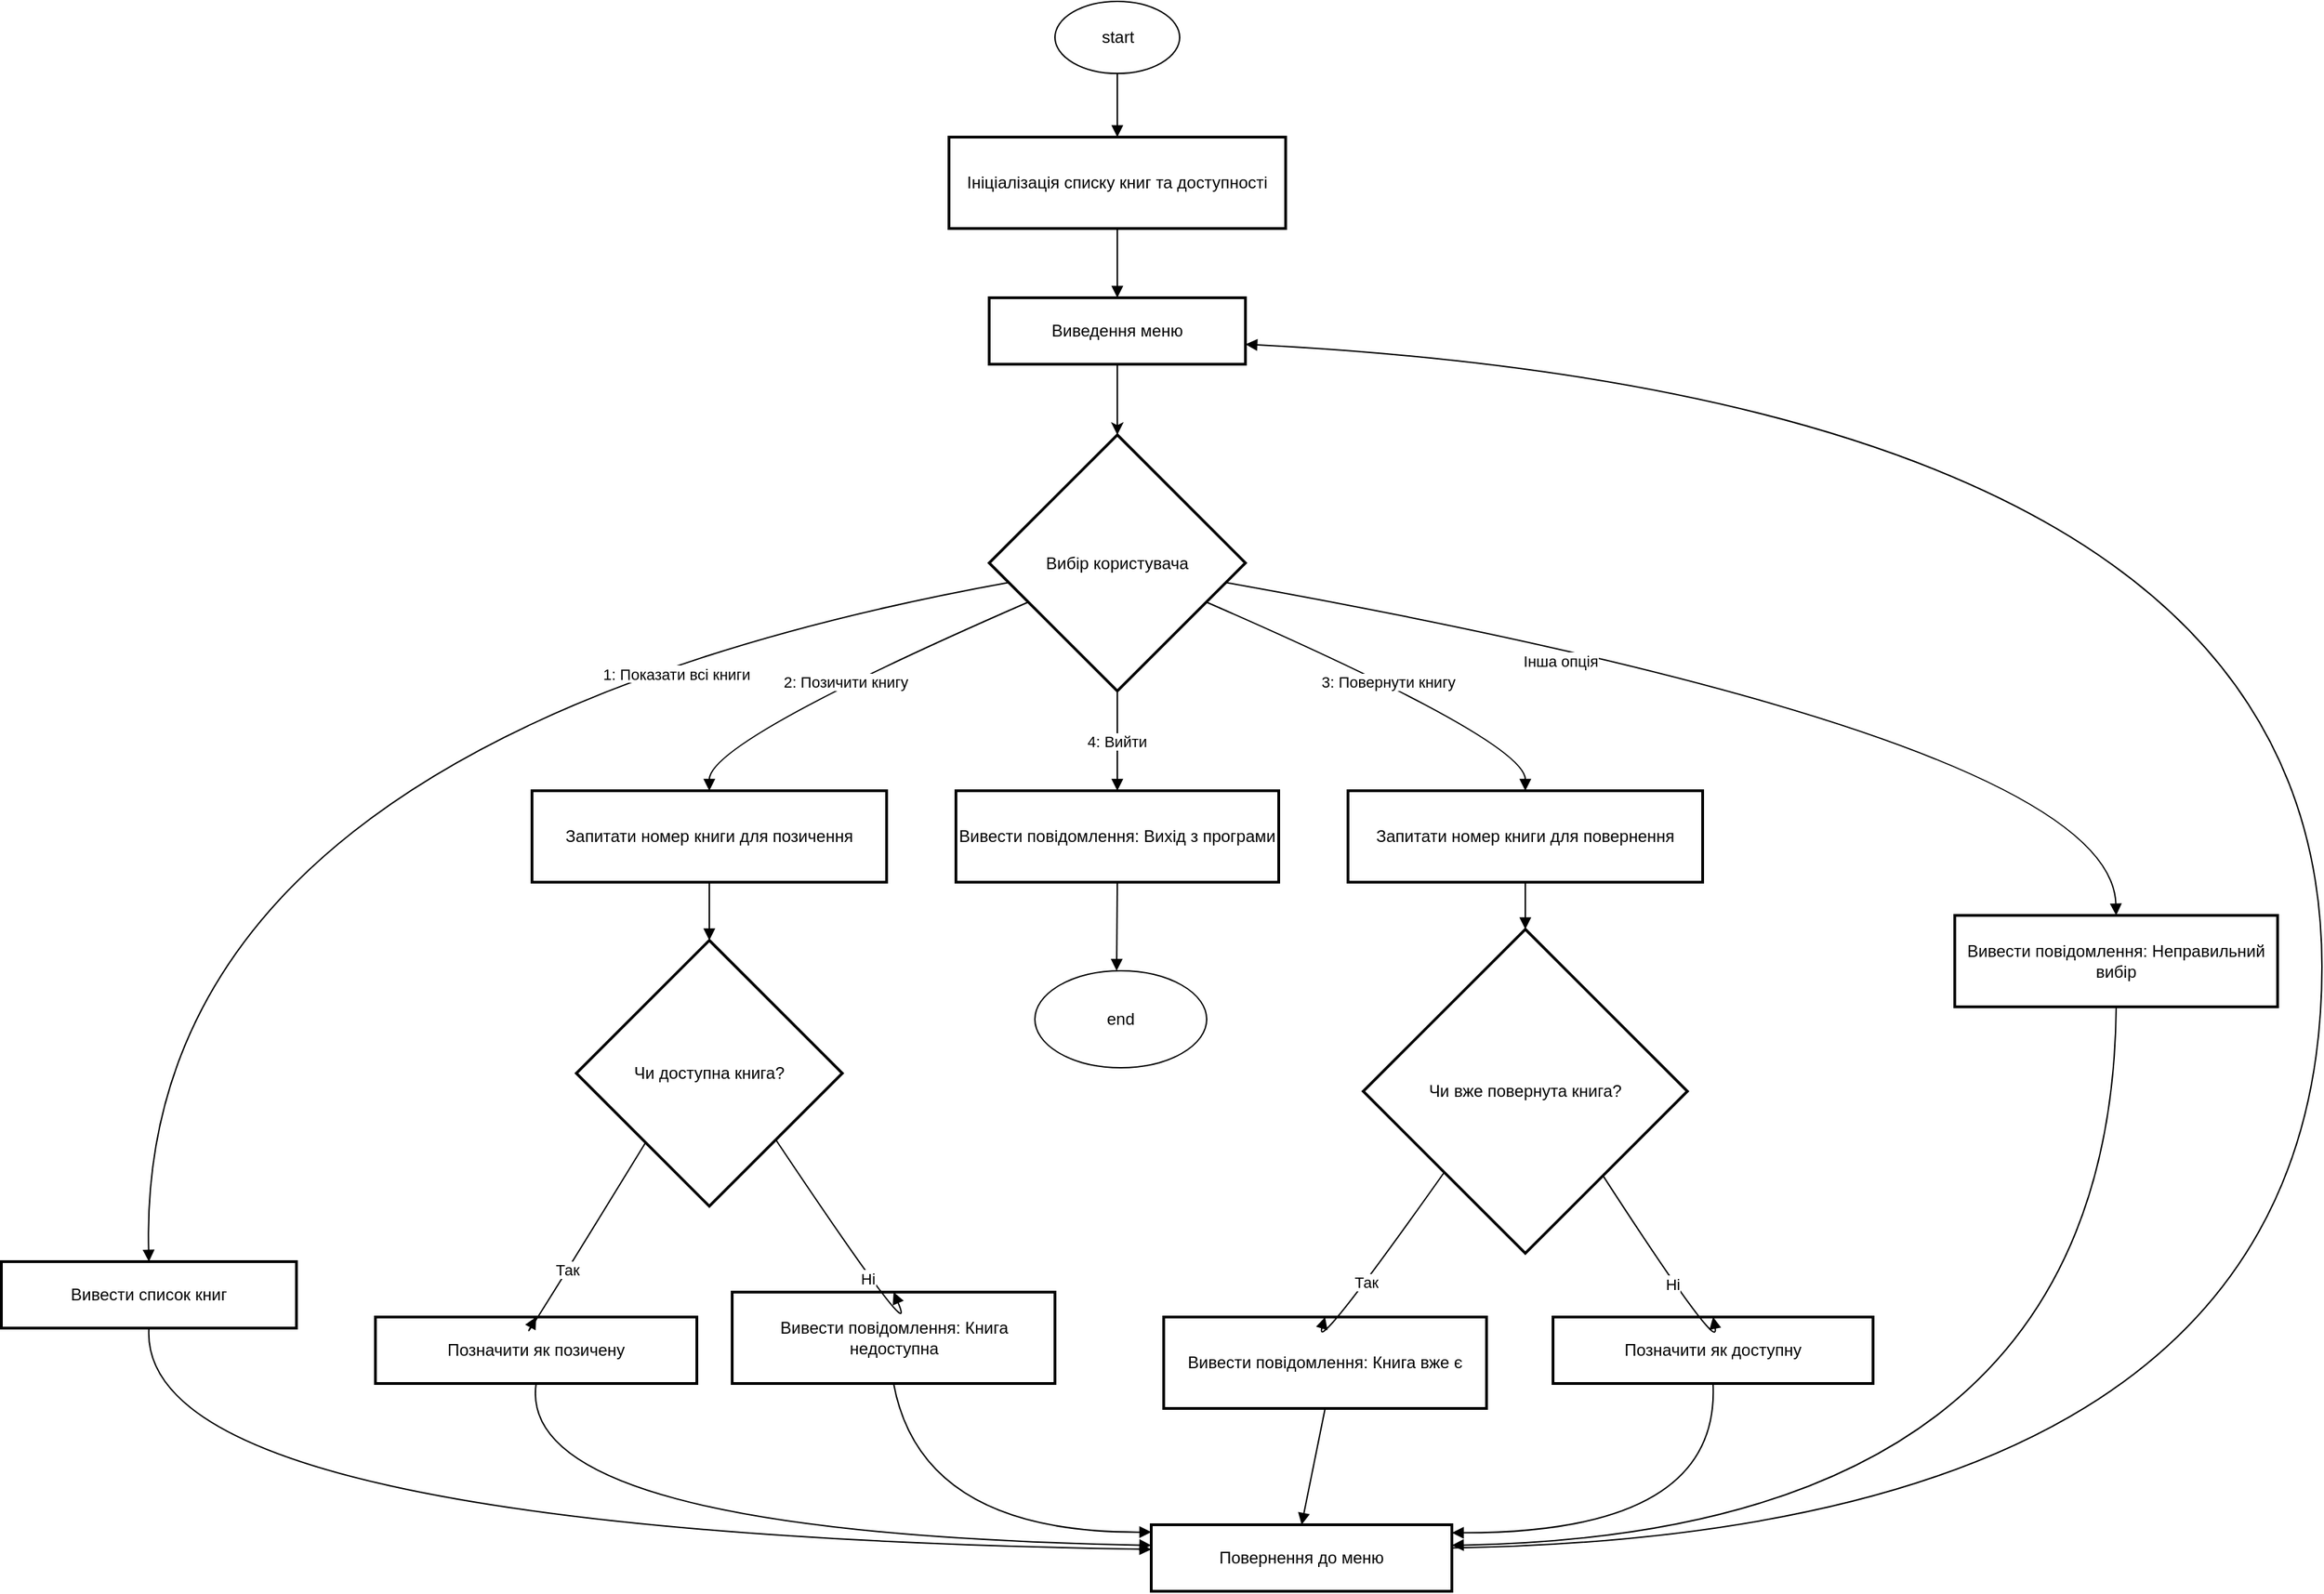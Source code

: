 <mxfile version="24.8.6">
  <diagram name="Page-1" id="2KT5KhoN0WrFs7F1kOKD">
    <mxGraphModel dx="2633" dy="1096" grid="1" gridSize="10" guides="1" tooltips="1" connect="1" arrows="1" fold="1" page="1" pageScale="1" pageWidth="1169" pageHeight="827" math="0" shadow="0">
      <root>
        <mxCell id="0" />
        <mxCell id="1" parent="0" />
        <mxCell id="aaKhnQfu2FWIcfCH-mZ6-2" value="Ініціалізація списку книг та доступності" style="whiteSpace=wrap;strokeWidth=2;" vertex="1" parent="1">
          <mxGeometry x="714" y="118" width="243" height="66" as="geometry" />
        </mxCell>
        <mxCell id="aaKhnQfu2FWIcfCH-mZ6-41" value="" style="edgeStyle=orthogonalEdgeStyle;rounded=0;orthogonalLoop=1;jettySize=auto;html=1;" edge="1" parent="1" source="aaKhnQfu2FWIcfCH-mZ6-3" target="aaKhnQfu2FWIcfCH-mZ6-4">
          <mxGeometry relative="1" as="geometry" />
        </mxCell>
        <mxCell id="aaKhnQfu2FWIcfCH-mZ6-3" value="Виведення меню" style="whiteSpace=wrap;strokeWidth=2;" vertex="1" parent="1">
          <mxGeometry x="743" y="234" width="185" height="48" as="geometry" />
        </mxCell>
        <mxCell id="aaKhnQfu2FWIcfCH-mZ6-4" value="Вибір користувача" style="rhombus;strokeWidth=2;whiteSpace=wrap;" vertex="1" parent="1">
          <mxGeometry x="743" y="333" width="185" height="185" as="geometry" />
        </mxCell>
        <mxCell id="aaKhnQfu2FWIcfCH-mZ6-5" value="Вивести список книг" style="whiteSpace=wrap;strokeWidth=2;" vertex="1" parent="1">
          <mxGeometry x="30" y="930" width="213" height="48" as="geometry" />
        </mxCell>
        <mxCell id="aaKhnQfu2FWIcfCH-mZ6-6" value="Повернення до меню" style="whiteSpace=wrap;strokeWidth=2;" vertex="1" parent="1">
          <mxGeometry x="860" y="1120" width="217" height="48" as="geometry" />
        </mxCell>
        <mxCell id="aaKhnQfu2FWIcfCH-mZ6-7" value="Запитати номер книги для позичення" style="whiteSpace=wrap;strokeWidth=2;" vertex="1" parent="1">
          <mxGeometry x="413" y="590" width="256" height="66" as="geometry" />
        </mxCell>
        <mxCell id="aaKhnQfu2FWIcfCH-mZ6-8" value="Чи доступна книга?" style="rhombus;strokeWidth=2;whiteSpace=wrap;" vertex="1" parent="1">
          <mxGeometry x="445" y="698" width="192" height="192" as="geometry" />
        </mxCell>
        <mxCell id="aaKhnQfu2FWIcfCH-mZ6-9" value="Позначити як позичену" style="whiteSpace=wrap;strokeWidth=2;" vertex="1" parent="1">
          <mxGeometry x="300" y="970" width="232" height="48" as="geometry" />
        </mxCell>
        <mxCell id="aaKhnQfu2FWIcfCH-mZ6-10" value="Вивести повідомлення: Книга недоступна" style="whiteSpace=wrap;strokeWidth=2;" vertex="1" parent="1">
          <mxGeometry x="557.5" y="952" width="233" height="66" as="geometry" />
        </mxCell>
        <mxCell id="aaKhnQfu2FWIcfCH-mZ6-11" value="Запитати номер книги для повернення" style="whiteSpace=wrap;strokeWidth=2;" vertex="1" parent="1">
          <mxGeometry x="1002" y="590" width="256" height="66" as="geometry" />
        </mxCell>
        <mxCell id="aaKhnQfu2FWIcfCH-mZ6-12" value="Чи вже повернута книга?" style="rhombus;strokeWidth=2;whiteSpace=wrap;" vertex="1" parent="1">
          <mxGeometry x="1013" y="690" width="234" height="234" as="geometry" />
        </mxCell>
        <mxCell id="aaKhnQfu2FWIcfCH-mZ6-13" value="Вивести повідомлення: Книга вже є" style="whiteSpace=wrap;strokeWidth=2;" vertex="1" parent="1">
          <mxGeometry x="869" y="970" width="233" height="66" as="geometry" />
        </mxCell>
        <mxCell id="aaKhnQfu2FWIcfCH-mZ6-14" value="Позначити як доступну" style="whiteSpace=wrap;strokeWidth=2;" vertex="1" parent="1">
          <mxGeometry x="1150" y="970" width="231" height="48" as="geometry" />
        </mxCell>
        <mxCell id="aaKhnQfu2FWIcfCH-mZ6-15" value="Вивести повідомлення: Вихід з програми" style="whiteSpace=wrap;strokeWidth=2;" vertex="1" parent="1">
          <mxGeometry x="719" y="590" width="233" height="66" as="geometry" />
        </mxCell>
        <mxCell id="aaKhnQfu2FWIcfCH-mZ6-17" value="Вивести повідомлення: Неправильний вибір" style="whiteSpace=wrap;strokeWidth=2;" vertex="1" parent="1">
          <mxGeometry x="1440" y="680" width="233" height="66" as="geometry" />
        </mxCell>
        <mxCell id="aaKhnQfu2FWIcfCH-mZ6-18" value="" style="curved=1;startArrow=none;endArrow=block;exitX=0.5;exitY=1.01;entryX=0.5;entryY=0.01;rounded=0;" edge="1" parent="1" target="aaKhnQfu2FWIcfCH-mZ6-2">
          <mxGeometry relative="1" as="geometry">
            <Array as="points" />
            <mxPoint x="835.5" y="68" as="sourcePoint" />
          </mxGeometry>
        </mxCell>
        <mxCell id="aaKhnQfu2FWIcfCH-mZ6-19" value="" style="curved=1;startArrow=none;endArrow=block;exitX=0.5;exitY=1.01;entryX=0.5;entryY=0.01;rounded=0;" edge="1" parent="1" source="aaKhnQfu2FWIcfCH-mZ6-2" target="aaKhnQfu2FWIcfCH-mZ6-3">
          <mxGeometry relative="1" as="geometry">
            <Array as="points" />
          </mxGeometry>
        </mxCell>
        <mxCell id="aaKhnQfu2FWIcfCH-mZ6-21" value="1: Показати всі книги" style="curved=1;startArrow=none;endArrow=block;exitX=0;exitY=0.59;entryX=0.5;entryY=-0.01;rounded=0;" edge="1" parent="1" source="aaKhnQfu2FWIcfCH-mZ6-4" target="aaKhnQfu2FWIcfCH-mZ6-5">
          <mxGeometry x="-0.513" y="22" relative="1" as="geometry">
            <Array as="points">
              <mxPoint x="127" y="554" />
            </Array>
            <mxPoint as="offset" />
          </mxGeometry>
        </mxCell>
        <mxCell id="aaKhnQfu2FWIcfCH-mZ6-22" value="" style="curved=1;startArrow=none;endArrow=block;exitX=0.5;exitY=1;entryX=0;entryY=0.37;rounded=0;" edge="1" parent="1" source="aaKhnQfu2FWIcfCH-mZ6-5" target="aaKhnQfu2FWIcfCH-mZ6-6">
          <mxGeometry relative="1" as="geometry">
            <Array as="points">
              <mxPoint x="127" y="1126" />
            </Array>
          </mxGeometry>
        </mxCell>
        <mxCell id="aaKhnQfu2FWIcfCH-mZ6-23" value="2: Позичити книгу" style="curved=1;startArrow=none;endArrow=block;exitX=0;exitY=0.72;entryX=0.5;entryY=0;rounded=0;" edge="1" parent="1" source="aaKhnQfu2FWIcfCH-mZ6-4" target="aaKhnQfu2FWIcfCH-mZ6-7">
          <mxGeometry relative="1" as="geometry">
            <Array as="points">
              <mxPoint x="541" y="554" />
            </Array>
          </mxGeometry>
        </mxCell>
        <mxCell id="aaKhnQfu2FWIcfCH-mZ6-24" value="" style="curved=1;startArrow=none;endArrow=block;exitX=0.5;exitY=1;entryX=0.5;entryY=0;rounded=0;" edge="1" parent="1" source="aaKhnQfu2FWIcfCH-mZ6-7" target="aaKhnQfu2FWIcfCH-mZ6-8">
          <mxGeometry relative="1" as="geometry">
            <Array as="points" />
          </mxGeometry>
        </mxCell>
        <mxCell id="aaKhnQfu2FWIcfCH-mZ6-25" value="Так" style="curved=1;startArrow=none;endArrow=block;exitX=0.04;exitY=1;entryX=0.5;entryY=-0.01;rounded=0;" edge="1" parent="1" source="aaKhnQfu2FWIcfCH-mZ6-8" target="aaKhnQfu2FWIcfCH-mZ6-9">
          <mxGeometry relative="1" as="geometry">
            <Array as="points">
              <mxPoint x="400" y="999" />
            </Array>
          </mxGeometry>
        </mxCell>
        <mxCell id="aaKhnQfu2FWIcfCH-mZ6-26" value="Ні" style="curved=1;startArrow=none;endArrow=block;exitX=1;exitY=1;entryX=0.5;entryY=0;rounded=0;" edge="1" parent="1" source="aaKhnQfu2FWIcfCH-mZ6-8" target="aaKhnQfu2FWIcfCH-mZ6-10">
          <mxGeometry relative="1" as="geometry">
            <Array as="points">
              <mxPoint x="694" y="999" />
            </Array>
          </mxGeometry>
        </mxCell>
        <mxCell id="aaKhnQfu2FWIcfCH-mZ6-27" value="" style="curved=1;startArrow=none;endArrow=block;exitX=0.5;exitY=1;entryX=0;entryY=0.31;rounded=0;" edge="1" parent="1" source="aaKhnQfu2FWIcfCH-mZ6-9" target="aaKhnQfu2FWIcfCH-mZ6-6">
          <mxGeometry relative="1" as="geometry">
            <Array as="points">
              <mxPoint x="400" y="1126" />
            </Array>
          </mxGeometry>
        </mxCell>
        <mxCell id="aaKhnQfu2FWIcfCH-mZ6-28" value="" style="curved=1;startArrow=none;endArrow=block;exitX=0.5;exitY=1;entryX=0;entryY=0.11;rounded=0;" edge="1" parent="1" source="aaKhnQfu2FWIcfCH-mZ6-10" target="aaKhnQfu2FWIcfCH-mZ6-6">
          <mxGeometry relative="1" as="geometry">
            <Array as="points">
              <mxPoint x="694" y="1126" />
            </Array>
          </mxGeometry>
        </mxCell>
        <mxCell id="aaKhnQfu2FWIcfCH-mZ6-29" value="3: Повернути книгу" style="curved=1;startArrow=none;endArrow=block;exitX=1;exitY=0.72;entryX=0.5;entryY=0;rounded=0;" edge="1" parent="1" source="aaKhnQfu2FWIcfCH-mZ6-4" target="aaKhnQfu2FWIcfCH-mZ6-11">
          <mxGeometry relative="1" as="geometry">
            <Array as="points">
              <mxPoint x="1130" y="554" />
            </Array>
          </mxGeometry>
        </mxCell>
        <mxCell id="aaKhnQfu2FWIcfCH-mZ6-30" value="" style="curved=1;startArrow=none;endArrow=block;exitX=0.5;exitY=1;entryX=0.5;entryY=0;rounded=0;" edge="1" parent="1" source="aaKhnQfu2FWIcfCH-mZ6-11" target="aaKhnQfu2FWIcfCH-mZ6-12">
          <mxGeometry relative="1" as="geometry">
            <Array as="points" />
          </mxGeometry>
        </mxCell>
        <mxCell id="aaKhnQfu2FWIcfCH-mZ6-31" value="Так" style="curved=1;startArrow=none;endArrow=block;exitX=0;exitY=1;entryX=0.5;entryY=0;rounded=0;" edge="1" parent="1" source="aaKhnQfu2FWIcfCH-mZ6-12" target="aaKhnQfu2FWIcfCH-mZ6-13">
          <mxGeometry relative="1" as="geometry">
            <Array as="points">
              <mxPoint x="977" y="999" />
            </Array>
          </mxGeometry>
        </mxCell>
        <mxCell id="aaKhnQfu2FWIcfCH-mZ6-32" value="Ні" style="curved=1;startArrow=none;endArrow=block;exitX=0.96;exitY=1;entryX=0.5;entryY=-0.01;rounded=0;" edge="1" parent="1" source="aaKhnQfu2FWIcfCH-mZ6-12" target="aaKhnQfu2FWIcfCH-mZ6-14">
          <mxGeometry relative="1" as="geometry">
            <Array as="points">
              <mxPoint x="1271" y="999" />
            </Array>
          </mxGeometry>
        </mxCell>
        <mxCell id="aaKhnQfu2FWIcfCH-mZ6-33" value="" style="curved=1;startArrow=none;endArrow=block;exitX=0.5;exitY=1;entryX=0.5;entryY=0;rounded=0;" edge="1" parent="1" source="aaKhnQfu2FWIcfCH-mZ6-13" target="aaKhnQfu2FWIcfCH-mZ6-6">
          <mxGeometry relative="1" as="geometry">
            <Array as="points" />
          </mxGeometry>
        </mxCell>
        <mxCell id="aaKhnQfu2FWIcfCH-mZ6-34" value="" style="curved=1;startArrow=none;endArrow=block;exitX=0.5;exitY=1;entryX=1;entryY=0.12;rounded=0;" edge="1" parent="1" source="aaKhnQfu2FWIcfCH-mZ6-14" target="aaKhnQfu2FWIcfCH-mZ6-6">
          <mxGeometry relative="1" as="geometry">
            <Array as="points">
              <mxPoint x="1271" y="1126" />
            </Array>
          </mxGeometry>
        </mxCell>
        <mxCell id="aaKhnQfu2FWIcfCH-mZ6-35" value="4: Вийти" style="curved=1;startArrow=none;endArrow=block;exitX=0.5;exitY=1;entryX=0.5;entryY=0;rounded=0;" edge="1" parent="1" source="aaKhnQfu2FWIcfCH-mZ6-4" target="aaKhnQfu2FWIcfCH-mZ6-15">
          <mxGeometry relative="1" as="geometry">
            <Array as="points" />
          </mxGeometry>
        </mxCell>
        <mxCell id="aaKhnQfu2FWIcfCH-mZ6-36" value="" style="curved=1;startArrow=none;endArrow=block;exitX=0.5;exitY=1;entryX=0.5;entryY=0.01;rounded=0;" edge="1" parent="1" source="aaKhnQfu2FWIcfCH-mZ6-15">
          <mxGeometry relative="1" as="geometry">
            <Array as="points" />
            <mxPoint x="835" y="720" as="targetPoint" />
          </mxGeometry>
        </mxCell>
        <mxCell id="aaKhnQfu2FWIcfCH-mZ6-37" value="Інша опція" style="curved=1;startArrow=none;endArrow=block;exitX=1;exitY=0.59;entryX=0.5;entryY=0;rounded=0;" edge="1" parent="1" source="aaKhnQfu2FWIcfCH-mZ6-4" target="aaKhnQfu2FWIcfCH-mZ6-17">
          <mxGeometry x="-0.363" y="-13" relative="1" as="geometry">
            <Array as="points">
              <mxPoint x="1553" y="554" />
            </Array>
            <mxPoint x="1" as="offset" />
          </mxGeometry>
        </mxCell>
        <mxCell id="aaKhnQfu2FWIcfCH-mZ6-38" value="" style="curved=1;startArrow=none;endArrow=block;exitX=0.5;exitY=1;entryX=1;entryY=0.31;rounded=0;" edge="1" parent="1" source="aaKhnQfu2FWIcfCH-mZ6-17" target="aaKhnQfu2FWIcfCH-mZ6-6">
          <mxGeometry relative="1" as="geometry">
            <Array as="points">
              <mxPoint x="1553" y="1126" />
            </Array>
          </mxGeometry>
        </mxCell>
        <mxCell id="aaKhnQfu2FWIcfCH-mZ6-39" value="" style="curved=1;startArrow=none;endArrow=block;exitX=1;exitY=0.35;entryX=1;entryY=0.7;rounded=0;" edge="1" parent="1" source="aaKhnQfu2FWIcfCH-mZ6-6" target="aaKhnQfu2FWIcfCH-mZ6-3">
          <mxGeometry relative="1" as="geometry">
            <Array as="points">
              <mxPoint x="1705" y="1126" />
              <mxPoint x="1705" y="308" />
            </Array>
          </mxGeometry>
        </mxCell>
        <mxCell id="aaKhnQfu2FWIcfCH-mZ6-42" value="end" style="ellipse;whiteSpace=wrap;html=1;" vertex="1" parent="1">
          <mxGeometry x="776" y="720" width="124" height="70" as="geometry" />
        </mxCell>
        <mxCell id="aaKhnQfu2FWIcfCH-mZ6-43" value="start" style="ellipse;whiteSpace=wrap;html=1;" vertex="1" parent="1">
          <mxGeometry x="790.5" y="20" width="90" height="52" as="geometry" />
        </mxCell>
      </root>
    </mxGraphModel>
  </diagram>
</mxfile>
